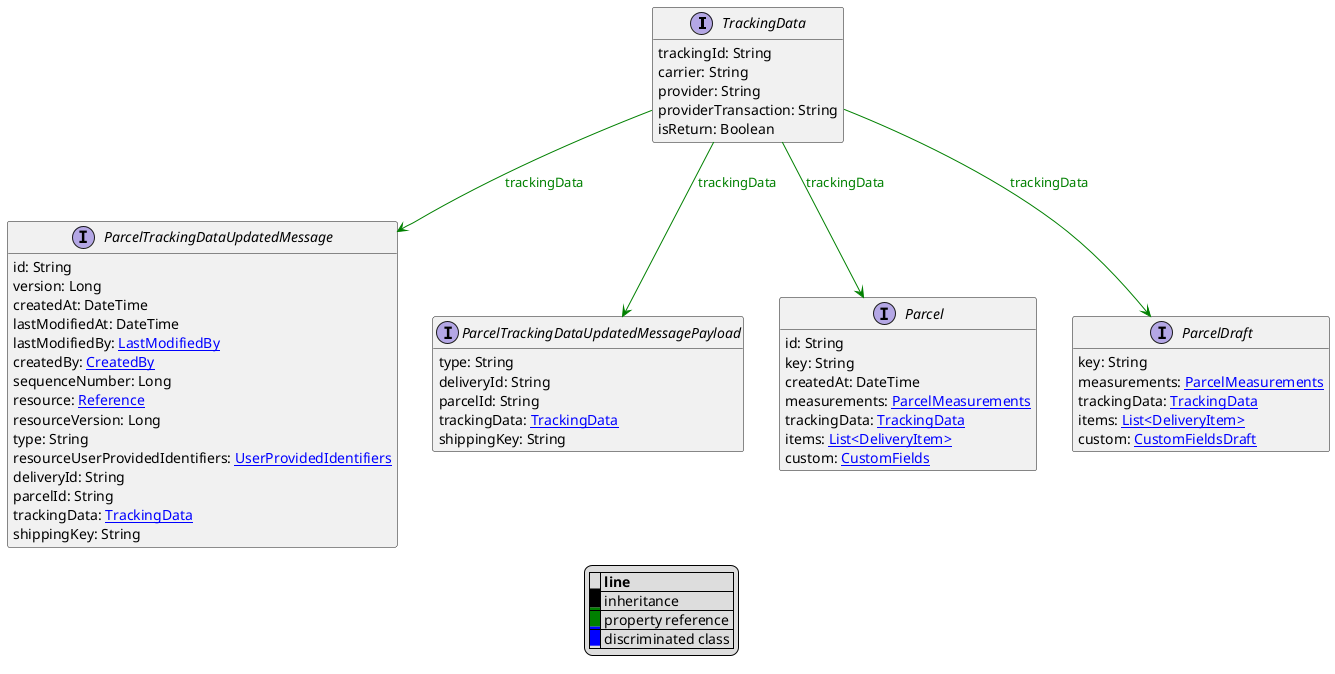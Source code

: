 @startuml

hide empty fields
hide empty methods
legend
|= |= line |
|<back:black>   </back>| inheritance |
|<back:green>   </back>| property reference |
|<back:blue>   </back>| discriminated class |
endlegend
interface TrackingData [[TrackingData.svg]]  {
    trackingId: String
    carrier: String
    provider: String
    providerTransaction: String
    isReturn: Boolean
}



interface ParcelTrackingDataUpdatedMessage [[ParcelTrackingDataUpdatedMessage.svg]]  {
    id: String
    version: Long
    createdAt: DateTime
    lastModifiedAt: DateTime
    lastModifiedBy: [[LastModifiedBy.svg LastModifiedBy]]
    createdBy: [[CreatedBy.svg CreatedBy]]
    sequenceNumber: Long
    resource: [[Reference.svg Reference]]
    resourceVersion: Long
    type: String
    resourceUserProvidedIdentifiers: [[UserProvidedIdentifiers.svg UserProvidedIdentifiers]]
    deliveryId: String
    parcelId: String
    trackingData: [[TrackingData.svg TrackingData]]
    shippingKey: String
}
interface ParcelTrackingDataUpdatedMessagePayload [[ParcelTrackingDataUpdatedMessagePayload.svg]]  {
    type: String
    deliveryId: String
    parcelId: String
    trackingData: [[TrackingData.svg TrackingData]]
    shippingKey: String
}
interface Parcel [[Parcel.svg]]  {
    id: String
    key: String
    createdAt: DateTime
    measurements: [[ParcelMeasurements.svg ParcelMeasurements]]
    trackingData: [[TrackingData.svg TrackingData]]
    items: [[DeliveryItem.svg List<DeliveryItem>]]
    custom: [[CustomFields.svg CustomFields]]
}
interface ParcelDraft [[ParcelDraft.svg]]  {
    key: String
    measurements: [[ParcelMeasurements.svg ParcelMeasurements]]
    trackingData: [[TrackingData.svg TrackingData]]
    items: [[DeliveryItem.svg List<DeliveryItem>]]
    custom: [[CustomFieldsDraft.svg CustomFieldsDraft]]
}

TrackingData --> ParcelTrackingDataUpdatedMessage #green;text:green : "trackingData"
TrackingData --> ParcelTrackingDataUpdatedMessagePayload #green;text:green : "trackingData"
TrackingData --> Parcel #green;text:green : "trackingData"
TrackingData --> ParcelDraft #green;text:green : "trackingData"
@enduml
